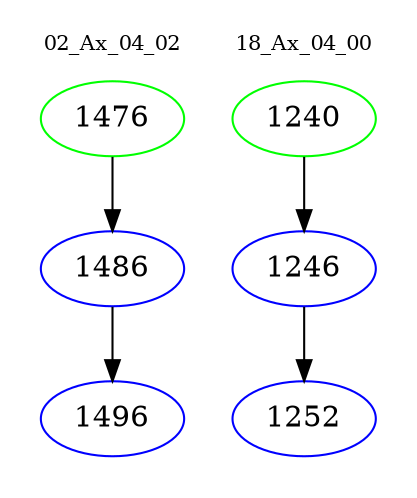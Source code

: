 digraph{
subgraph cluster_0 {
color = white
label = "02_Ax_04_02";
fontsize=10;
T0_1476 [label="1476", color="green"]
T0_1476 -> T0_1486 [color="black"]
T0_1486 [label="1486", color="blue"]
T0_1486 -> T0_1496 [color="black"]
T0_1496 [label="1496", color="blue"]
}
subgraph cluster_1 {
color = white
label = "18_Ax_04_00";
fontsize=10;
T1_1240 [label="1240", color="green"]
T1_1240 -> T1_1246 [color="black"]
T1_1246 [label="1246", color="blue"]
T1_1246 -> T1_1252 [color="black"]
T1_1252 [label="1252", color="blue"]
}
}

